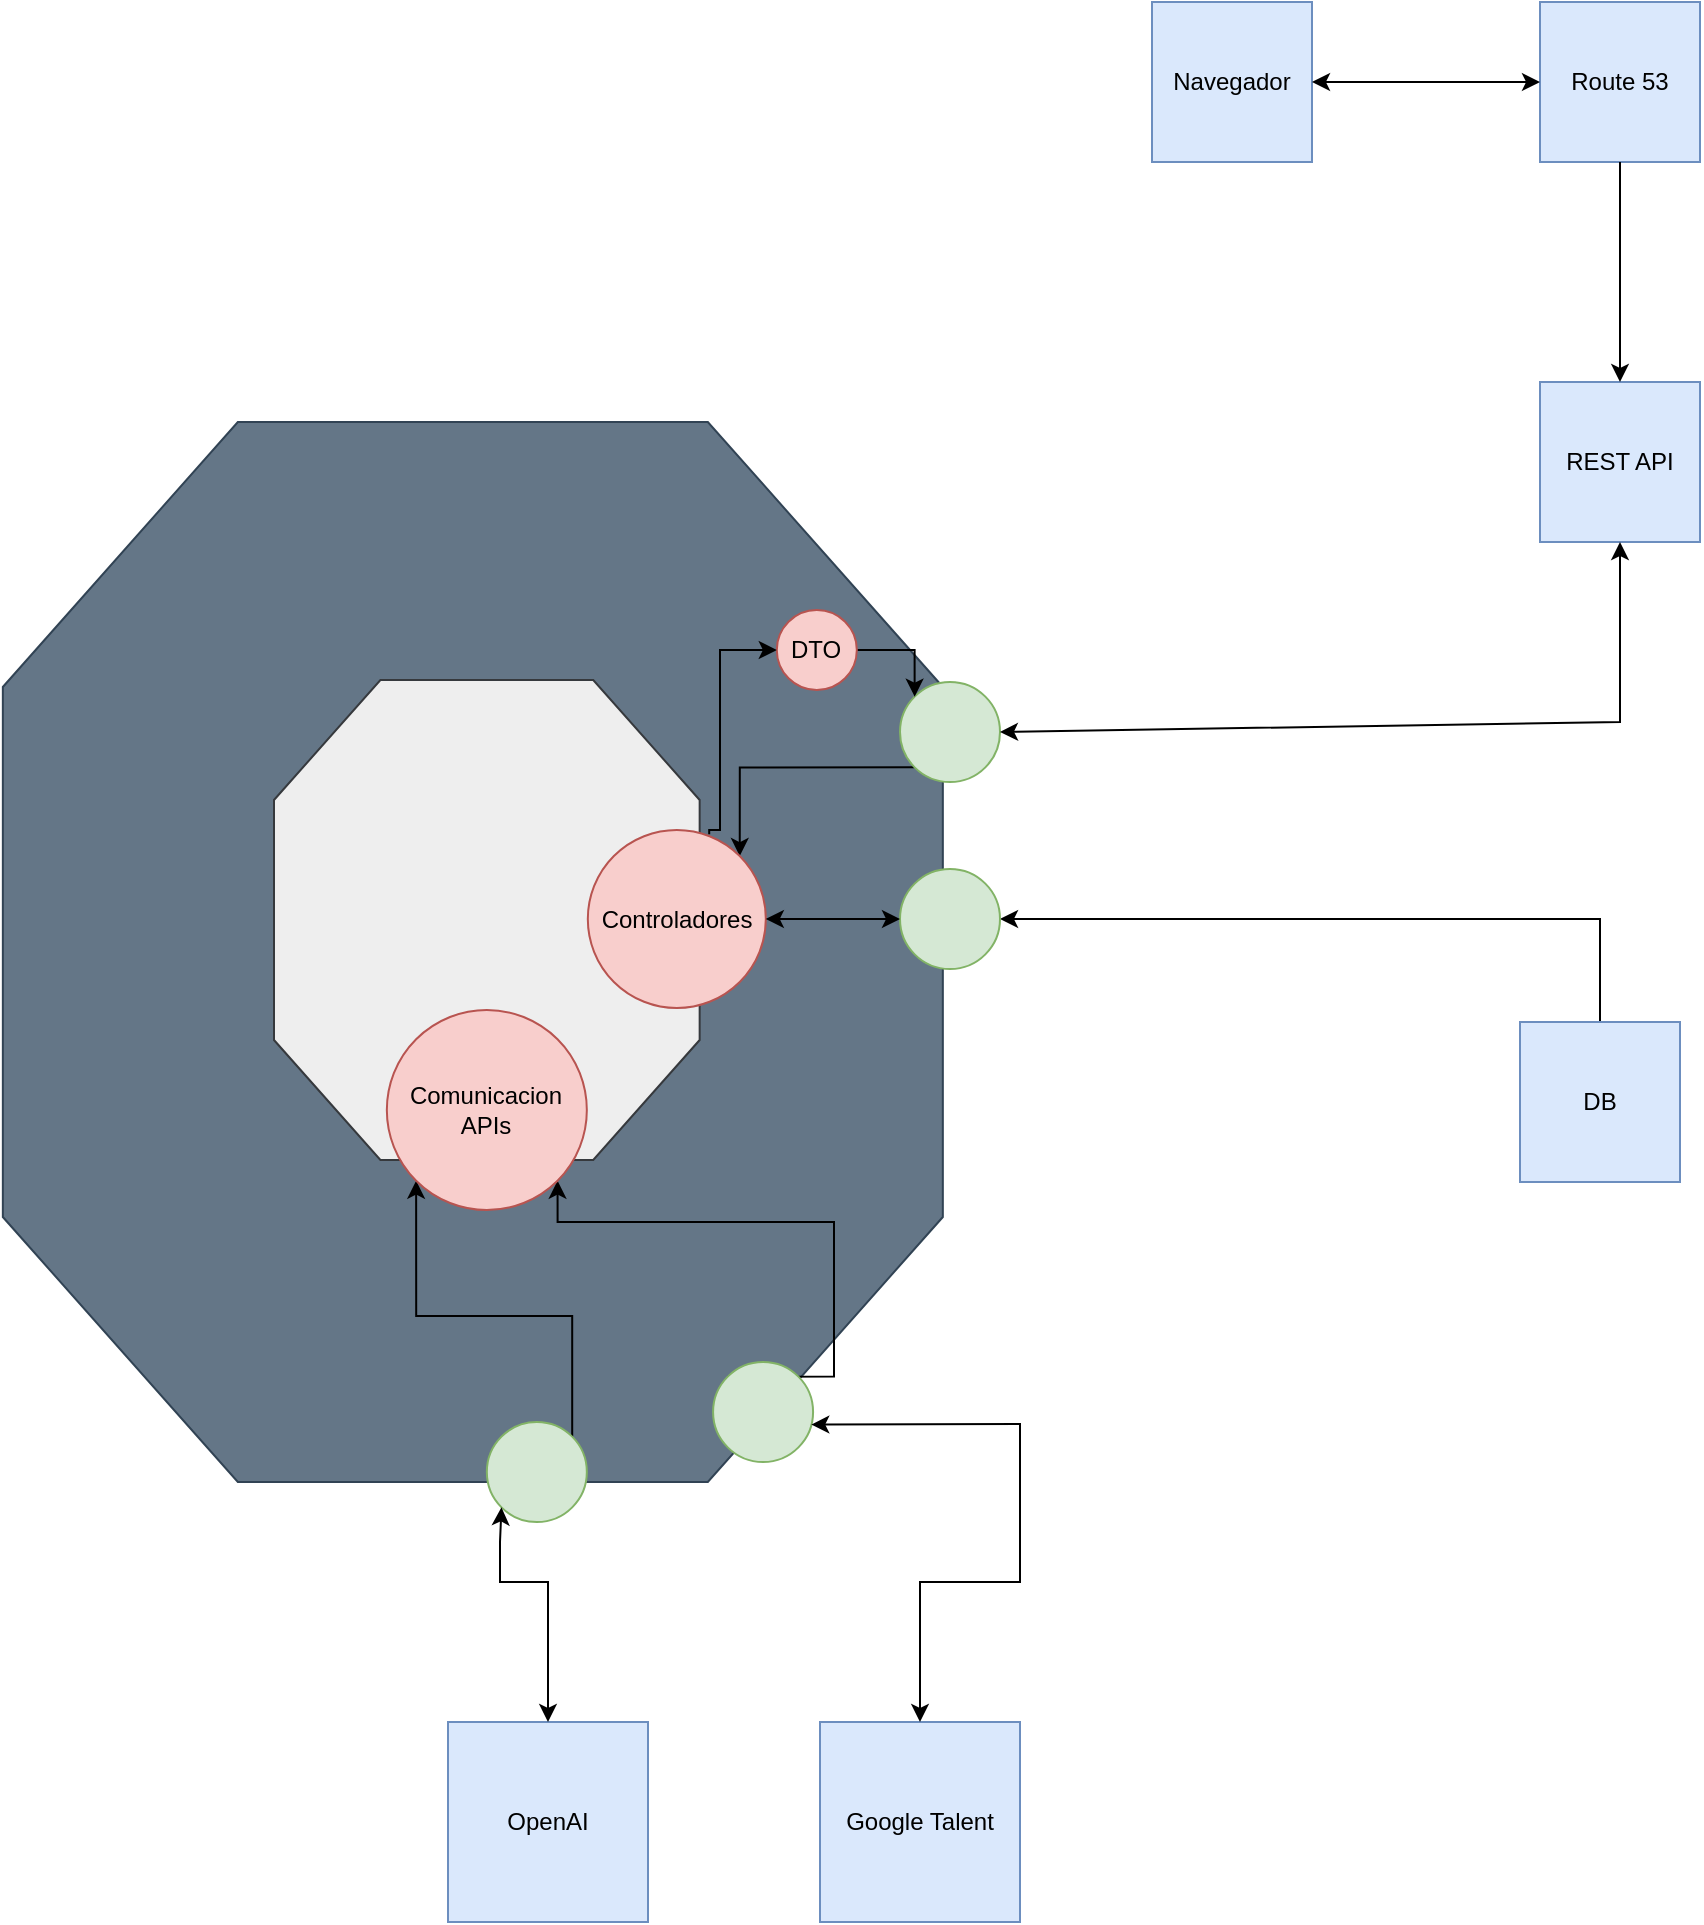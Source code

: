 <mxfile version="22.0.4" type="github">
  <diagram name="Page-1" id="noehRl39x3RuE2Dnk2nY">
    <mxGraphModel dx="794" dy="1429" grid="1" gridSize="10" guides="1" tooltips="1" connect="1" arrows="1" fold="1" page="1" pageScale="1" pageWidth="1169" pageHeight="827" math="0" shadow="0">
      <root>
        <mxCell id="0" />
        <mxCell id="1" parent="0" />
        <mxCell id="t71gjPvIqpD4mhGg5oue-2" value="" style="verticalLabelPosition=bottom;verticalAlign=top;html=1;shape=mxgraph.basic.polygon;polyCoords=[[0.25,0],[0.75,0],[1,0.25],[1,0.75],[0.75,1],[0.25,1],[0,0.75],[0,0.25]];polyline=0;fillColor=#647687;strokeColor=#314354;fontColor=#ffffff;" vertex="1" parent="1">
          <mxGeometry x="101.42" y="-20" width="470" height="530" as="geometry" />
        </mxCell>
        <mxCell id="t71gjPvIqpD4mhGg5oue-30" style="edgeStyle=orthogonalEdgeStyle;rounded=0;orthogonalLoop=1;jettySize=auto;html=1;exitX=0;exitY=1;exitDx=0;exitDy=0;entryX=1;entryY=0;entryDx=0;entryDy=0;" edge="1" parent="1" source="t71gjPvIqpD4mhGg5oue-4" target="t71gjPvIqpD4mhGg5oue-21">
          <mxGeometry relative="1" as="geometry" />
        </mxCell>
        <mxCell id="t71gjPvIqpD4mhGg5oue-4" value="" style="ellipse;whiteSpace=wrap;html=1;aspect=fixed;fillColor=#d5e8d4;strokeColor=#82b366;" vertex="1" parent="1">
          <mxGeometry x="550" y="110" width="50" height="50" as="geometry" />
        </mxCell>
        <mxCell id="t71gjPvIqpD4mhGg5oue-5" value="REST API" style="whiteSpace=wrap;html=1;aspect=fixed;fillColor=#dae8fc;strokeColor=#6c8ebf;" vertex="1" parent="1">
          <mxGeometry x="870" y="-40" width="80" height="80" as="geometry" />
        </mxCell>
        <mxCell id="t71gjPvIqpD4mhGg5oue-12" style="edgeStyle=orthogonalEdgeStyle;rounded=0;orthogonalLoop=1;jettySize=auto;html=1;exitX=0.5;exitY=0;exitDx=0;exitDy=0;entryX=1;entryY=0.5;entryDx=0;entryDy=0;" edge="1" parent="1" source="t71gjPvIqpD4mhGg5oue-9" target="t71gjPvIqpD4mhGg5oue-10">
          <mxGeometry relative="1" as="geometry" />
        </mxCell>
        <mxCell id="t71gjPvIqpD4mhGg5oue-9" value="DB" style="whiteSpace=wrap;html=1;aspect=fixed;fillColor=#dae8fc;strokeColor=#6c8ebf;" vertex="1" parent="1">
          <mxGeometry x="860" y="280" width="80" height="80" as="geometry" />
        </mxCell>
        <mxCell id="t71gjPvIqpD4mhGg5oue-13" value="Google Talent" style="whiteSpace=wrap;html=1;aspect=fixed;fillColor=#dae8fc;strokeColor=#6c8ebf;" vertex="1" parent="1">
          <mxGeometry x="510" y="630" width="100" height="100" as="geometry" />
        </mxCell>
        <mxCell id="t71gjPvIqpD4mhGg5oue-25" style="edgeStyle=orthogonalEdgeStyle;rounded=0;orthogonalLoop=1;jettySize=auto;html=1;exitX=0;exitY=0;exitDx=0;exitDy=0;entryX=1;entryY=1;entryDx=0;entryDy=0;" edge="1" parent="1" source="t71gjPvIqpD4mhGg5oue-14" target="t71gjPvIqpD4mhGg5oue-22">
          <mxGeometry relative="1" as="geometry">
            <Array as="points">
              <mxPoint x="517" y="380" />
              <mxPoint x="379" y="380" />
            </Array>
          </mxGeometry>
        </mxCell>
        <mxCell id="t71gjPvIqpD4mhGg5oue-14" value="" style="ellipse;whiteSpace=wrap;html=1;aspect=fixed;fillColor=#d5e8d4;strokeColor=#82b366;" vertex="1" parent="1">
          <mxGeometry x="456.54" y="450" width="50" height="50" as="geometry" />
        </mxCell>
        <mxCell id="t71gjPvIqpD4mhGg5oue-24" style="edgeStyle=orthogonalEdgeStyle;rounded=0;orthogonalLoop=1;jettySize=auto;html=1;exitX=1;exitY=0;exitDx=0;exitDy=0;entryX=0;entryY=1;entryDx=0;entryDy=0;" edge="1" parent="1" source="t71gjPvIqpD4mhGg5oue-16" target="t71gjPvIqpD4mhGg5oue-22">
          <mxGeometry relative="1" as="geometry" />
        </mxCell>
        <mxCell id="t71gjPvIqpD4mhGg5oue-16" value="" style="ellipse;whiteSpace=wrap;html=1;aspect=fixed;fillColor=#d5e8d4;strokeColor=#82b366;" vertex="1" parent="1">
          <mxGeometry x="343.42" y="480" width="50" height="50" as="geometry" />
        </mxCell>
        <mxCell id="t71gjPvIqpD4mhGg5oue-17" value="OpenAI" style="whiteSpace=wrap;html=1;aspect=fixed;fillColor=#dae8fc;strokeColor=#6c8ebf;" vertex="1" parent="1">
          <mxGeometry x="324" y="630" width="100" height="100" as="geometry" />
        </mxCell>
        <mxCell id="t71gjPvIqpD4mhGg5oue-32" style="edgeStyle=orthogonalEdgeStyle;rounded=0;orthogonalLoop=1;jettySize=auto;html=1;exitX=1;exitY=0.5;exitDx=0;exitDy=0;entryX=0;entryY=0;entryDx=0;entryDy=0;" edge="1" parent="1" source="t71gjPvIqpD4mhGg5oue-19" target="t71gjPvIqpD4mhGg5oue-4">
          <mxGeometry relative="1" as="geometry" />
        </mxCell>
        <mxCell id="t71gjPvIqpD4mhGg5oue-19" value="DTO" style="ellipse;whiteSpace=wrap;html=1;aspect=fixed;fillColor=#f8cecc;strokeColor=#b85450;" vertex="1" parent="1">
          <mxGeometry x="488.41" y="74" width="40" height="40" as="geometry" />
        </mxCell>
        <mxCell id="t71gjPvIqpD4mhGg5oue-31" style="edgeStyle=orthogonalEdgeStyle;rounded=0;orthogonalLoop=1;jettySize=auto;html=1;exitX=0.682;exitY=0.024;exitDx=0;exitDy=0;entryX=0;entryY=0.5;entryDx=0;entryDy=0;exitPerimeter=0;" edge="1" parent="1" source="t71gjPvIqpD4mhGg5oue-21" target="t71gjPvIqpD4mhGg5oue-19">
          <mxGeometry relative="1" as="geometry">
            <Array as="points">
              <mxPoint x="455" y="184" />
              <mxPoint x="460" y="184" />
              <mxPoint x="460" y="94" />
            </Array>
          </mxGeometry>
        </mxCell>
        <mxCell id="t71gjPvIqpD4mhGg5oue-33" value="" style="endArrow=classic;startArrow=classic;html=1;rounded=0;entryX=0.5;entryY=1;entryDx=0;entryDy=0;exitX=1;exitY=0.5;exitDx=0;exitDy=0;" edge="1" parent="1" source="t71gjPvIqpD4mhGg5oue-4" target="t71gjPvIqpD4mhGg5oue-5">
          <mxGeometry width="50" height="50" relative="1" as="geometry">
            <mxPoint x="450" y="240" as="sourcePoint" />
            <mxPoint x="500" y="190" as="targetPoint" />
            <Array as="points">
              <mxPoint x="910" y="130" />
            </Array>
          </mxGeometry>
        </mxCell>
        <mxCell id="t71gjPvIqpD4mhGg5oue-35" value="" style="endArrow=classic;startArrow=classic;html=1;rounded=0;exitX=0.5;exitY=0;exitDx=0;exitDy=0;entryX=0.982;entryY=0.626;entryDx=0;entryDy=0;entryPerimeter=0;" edge="1" parent="1" source="t71gjPvIqpD4mhGg5oue-13" target="t71gjPvIqpD4mhGg5oue-14">
          <mxGeometry width="50" height="50" relative="1" as="geometry">
            <mxPoint x="450" y="470" as="sourcePoint" />
            <mxPoint x="500" y="420" as="targetPoint" />
            <Array as="points">
              <mxPoint x="560" y="560" />
              <mxPoint x="610" y="560" />
              <mxPoint x="610" y="481" />
            </Array>
          </mxGeometry>
        </mxCell>
        <mxCell id="t71gjPvIqpD4mhGg5oue-36" value="" style="endArrow=classic;startArrow=classic;html=1;rounded=0;exitX=0.5;exitY=0;exitDx=0;exitDy=0;entryX=0;entryY=1;entryDx=0;entryDy=0;" edge="1" parent="1" source="t71gjPvIqpD4mhGg5oue-17" target="t71gjPvIqpD4mhGg5oue-16">
          <mxGeometry width="50" height="50" relative="1" as="geometry">
            <mxPoint x="450" y="470" as="sourcePoint" />
            <mxPoint x="300" y="510" as="targetPoint" />
            <Array as="points">
              <mxPoint x="374" y="560" />
              <mxPoint x="350" y="560" />
              <mxPoint x="350" y="540" />
            </Array>
          </mxGeometry>
        </mxCell>
        <mxCell id="t71gjPvIqpD4mhGg5oue-38" value="Route 53" style="whiteSpace=wrap;html=1;aspect=fixed;fillColor=#dae8fc;strokeColor=#6c8ebf;" vertex="1" parent="1">
          <mxGeometry x="870" y="-230" width="80" height="80" as="geometry" />
        </mxCell>
        <mxCell id="t71gjPvIqpD4mhGg5oue-40" value="" style="endArrow=classic;html=1;rounded=0;exitX=0.5;exitY=1;exitDx=0;exitDy=0;" edge="1" parent="1" source="t71gjPvIqpD4mhGg5oue-38" target="t71gjPvIqpD4mhGg5oue-5">
          <mxGeometry width="50" height="50" relative="1" as="geometry">
            <mxPoint x="680" y="50" as="sourcePoint" />
            <mxPoint x="730" as="targetPoint" />
          </mxGeometry>
        </mxCell>
        <mxCell id="t71gjPvIqpD4mhGg5oue-41" value="Navegador" style="whiteSpace=wrap;html=1;aspect=fixed;fillColor=#dae8fc;strokeColor=#6c8ebf;" vertex="1" parent="1">
          <mxGeometry x="676" y="-230" width="80" height="80" as="geometry" />
        </mxCell>
        <mxCell id="t71gjPvIqpD4mhGg5oue-42" value="" style="endArrow=classic;startArrow=classic;html=1;rounded=0;entryX=0;entryY=0.5;entryDx=0;entryDy=0;exitX=1;exitY=0.5;exitDx=0;exitDy=0;" edge="1" parent="1" source="t71gjPvIqpD4mhGg5oue-41" target="t71gjPvIqpD4mhGg5oue-38">
          <mxGeometry width="50" height="50" relative="1" as="geometry">
            <mxPoint x="610" y="40" as="sourcePoint" />
            <mxPoint x="660" y="-10" as="targetPoint" />
          </mxGeometry>
        </mxCell>
        <mxCell id="t71gjPvIqpD4mhGg5oue-43" value="" style="group" vertex="1" connectable="0" parent="1">
          <mxGeometry x="358.59" y="75" width="245.91" height="265" as="geometry" />
        </mxCell>
        <mxCell id="t71gjPvIqpD4mhGg5oue-3" value="" style="verticalLabelPosition=bottom;verticalAlign=top;html=1;shape=mxgraph.basic.polygon;polyCoords=[[0.25,0],[0.75,0],[1,0.25],[1,0.75],[0.75,1],[0.25,1],[0,0.75],[0,0.25]];polyline=0;fillColor=#eeeeee;strokeColor=#36393d;" vertex="1" parent="t71gjPvIqpD4mhGg5oue-43">
          <mxGeometry x="-121.59" y="34" width="212.83" height="240" as="geometry" />
        </mxCell>
        <mxCell id="t71gjPvIqpD4mhGg5oue-21" value="Controladores" style="ellipse;whiteSpace=wrap;html=1;aspect=fixed;fillColor=#f8cecc;strokeColor=#b85450;" vertex="1" parent="t71gjPvIqpD4mhGg5oue-43">
          <mxGeometry x="35.32" y="109" width="89" height="89" as="geometry" />
        </mxCell>
        <mxCell id="t71gjPvIqpD4mhGg5oue-22" value="Comunicacion APIs" style="ellipse;whiteSpace=wrap;html=1;aspect=fixed;fillColor=#f8cecc;strokeColor=#b85450;" vertex="1" parent="t71gjPvIqpD4mhGg5oue-43">
          <mxGeometry x="-65.17" y="199" width="100" height="100" as="geometry" />
        </mxCell>
        <mxCell id="t71gjPvIqpD4mhGg5oue-10" value="" style="ellipse;whiteSpace=wrap;html=1;aspect=fixed;fillColor=#d5e8d4;strokeColor=#82b366;" vertex="1" parent="t71gjPvIqpD4mhGg5oue-43">
          <mxGeometry x="191.41" y="128.5" width="50" height="50" as="geometry" />
        </mxCell>
        <mxCell id="t71gjPvIqpD4mhGg5oue-26" value="" style="endArrow=classic;startArrow=classic;html=1;rounded=0;exitX=1;exitY=0.5;exitDx=0;exitDy=0;entryX=0;entryY=0.5;entryDx=0;entryDy=0;" edge="1" parent="t71gjPvIqpD4mhGg5oue-43" source="t71gjPvIqpD4mhGg5oue-21" target="t71gjPvIqpD4mhGg5oue-10">
          <mxGeometry width="50" height="50" relative="1" as="geometry">
            <mxPoint x="91.41" y="205" as="sourcePoint" />
            <mxPoint x="321.41" y="160" as="targetPoint" />
          </mxGeometry>
        </mxCell>
      </root>
    </mxGraphModel>
  </diagram>
</mxfile>
